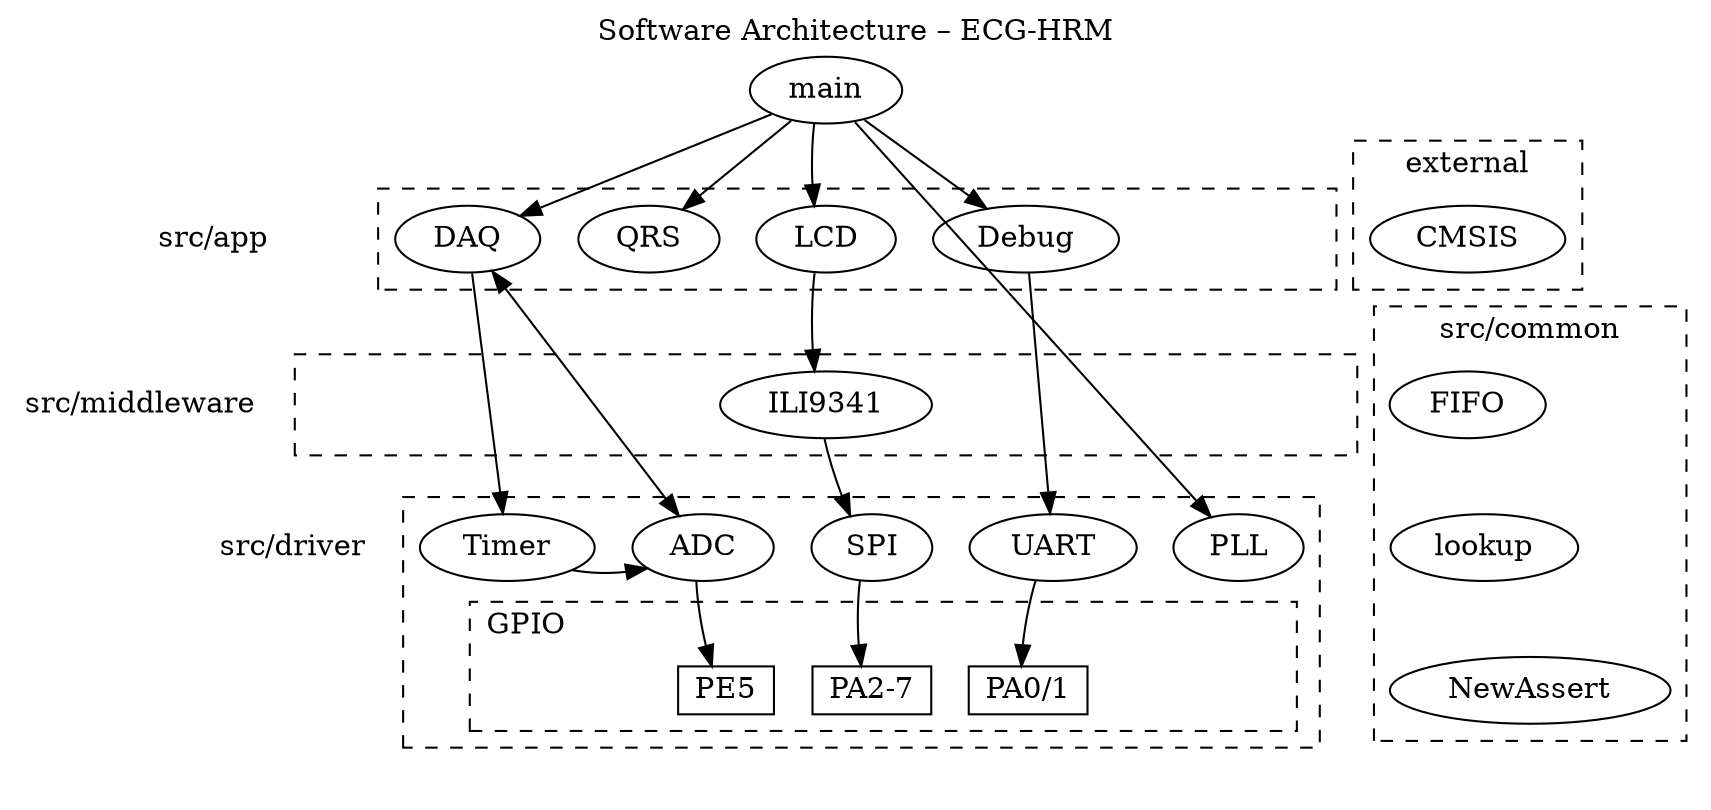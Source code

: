 digraph {
    labelloc="t";
    label="Software Architecture – ECG-HRM";
    labeljust="c";
    newrank=true;
    node[shape=ellipse, height=0.25, width=0.5];
    splines=false;

    /***************************************************************************
    Main Clusters
    ***************************************************************************/

    // Application Software
    subgraph cluster_app{
        label=""; style="dashed";

        DAQ, QRS, LCD, Debug;
        app_col5[style=invis, shape=none];
    };

    // Middleware
    subgraph cluster_middleware{
        label=""
        style="dashed";

        ILI9341;
        mid_col1[style=invis, shape=none];
        mid_col2[style=invis, shape=none];
        mid_col4[style=invis, shape=none];
        mid_col5[style=invis, shape=none];
    };

    // Device Drivers
    subgraph cluster_driver{
        label=""; style="dashed";

        ADC, PLL, SPI, Timer, UART;

        subgraph cluster_gpio{
            label="GPIO";
            labeljust="l";

            node[shape=rect];
            PA01[label="PA0/1"]
            PA27[label="PA2-7"];
            PE5;

            node[style=invis, shape=none, width=0, height=0]
            hw_col1;
            hw_col5;
        };

    };

    // Common
    subgraph cluster_common {
        label="src/common"; style="dashed";

        FIFO, lookup, NewAssert;
    }

    // External
    subgraph cluster_external {
        label="external"; style="dashed";
        CMSIS;
    }

    // Connections
    edge[constraint=false];
    main -> {DAQ, QRS, LCD, Debug, PLL};
    DAQ -> ADC[dir=both];
    DAQ -> Timer;
    LCD -> ILI9341 -> SPI -> PA27;
    Debug -> UART -> PA01;

    ADC -> PE5;
    ADC -> Timer[dir=back];
    
    /***************************************************************************
    Graphviz Boilerplate
    ***************************************************************************/
    
    // Rows
    subgraph invis_rows{
        edge[style=invis];
        node[shape=none]
        rank_app[label="src/app"];
        rank_middle[label="src/middleware"]; 
        rank_driver[label="src/driver"];

        node[style=invis, shape=none, width=0, height=0, label=""];
        rank_main; rank_hw; rank_cols;
    };

    // Columns
    subgraph invis_cols{
        node[style=invis, shape=none, width=0, height=0, label=""];
        col1, col2, col3, col4, col5, col6;
    }

    // Horizontal Alignment
    edge[style=invis, weight=3, constraint=true];
    {rank=source; rank_main, main};
    {rank=same; rank_app -> DAQ -> QRS -> LCD -> Debug -> app_col5 -> CMSIS};
    {rank=same; rank_middle -> mid_col1 -> mid_col2 -> ILI9341 -> mid_col4 -> mid_col5 -> FIFO};
    {rank=same; rank_driver -> Timer -> ADC -> SPI -> UART -> PLL -> lookup};
    {rank=same; rank_hw -> hw_col1 -> PE5 -> PA27 -> PA01 -> hw_col5 -> NewAssert};
    {rank=same; rank_cols -> col1 -> col2 -> col3 -> col4 -> col5 -> col6};

    // Vertical Alignment
    rank_main -> rank_app -> rank_middle -> rank_driver -> rank_hw -> rank_cols;
    DAQ -> mid_col1 -> Timer -> hw_col1 -> col1;
    QRS -> mid_col2 -> ADC -> PE5 -> col2;
    main -> LCD -> ILI9341 -> SPI -> PA27 -> col3;
    Debug -> mid_col4 -> UART -> PA01 -> col4;
    app_col5 -> mid_col5 -> PLL -> hw_col5 -> col5;
    CMSIS -> FIFO -> lookup -> NewAssert -> col6;
}
